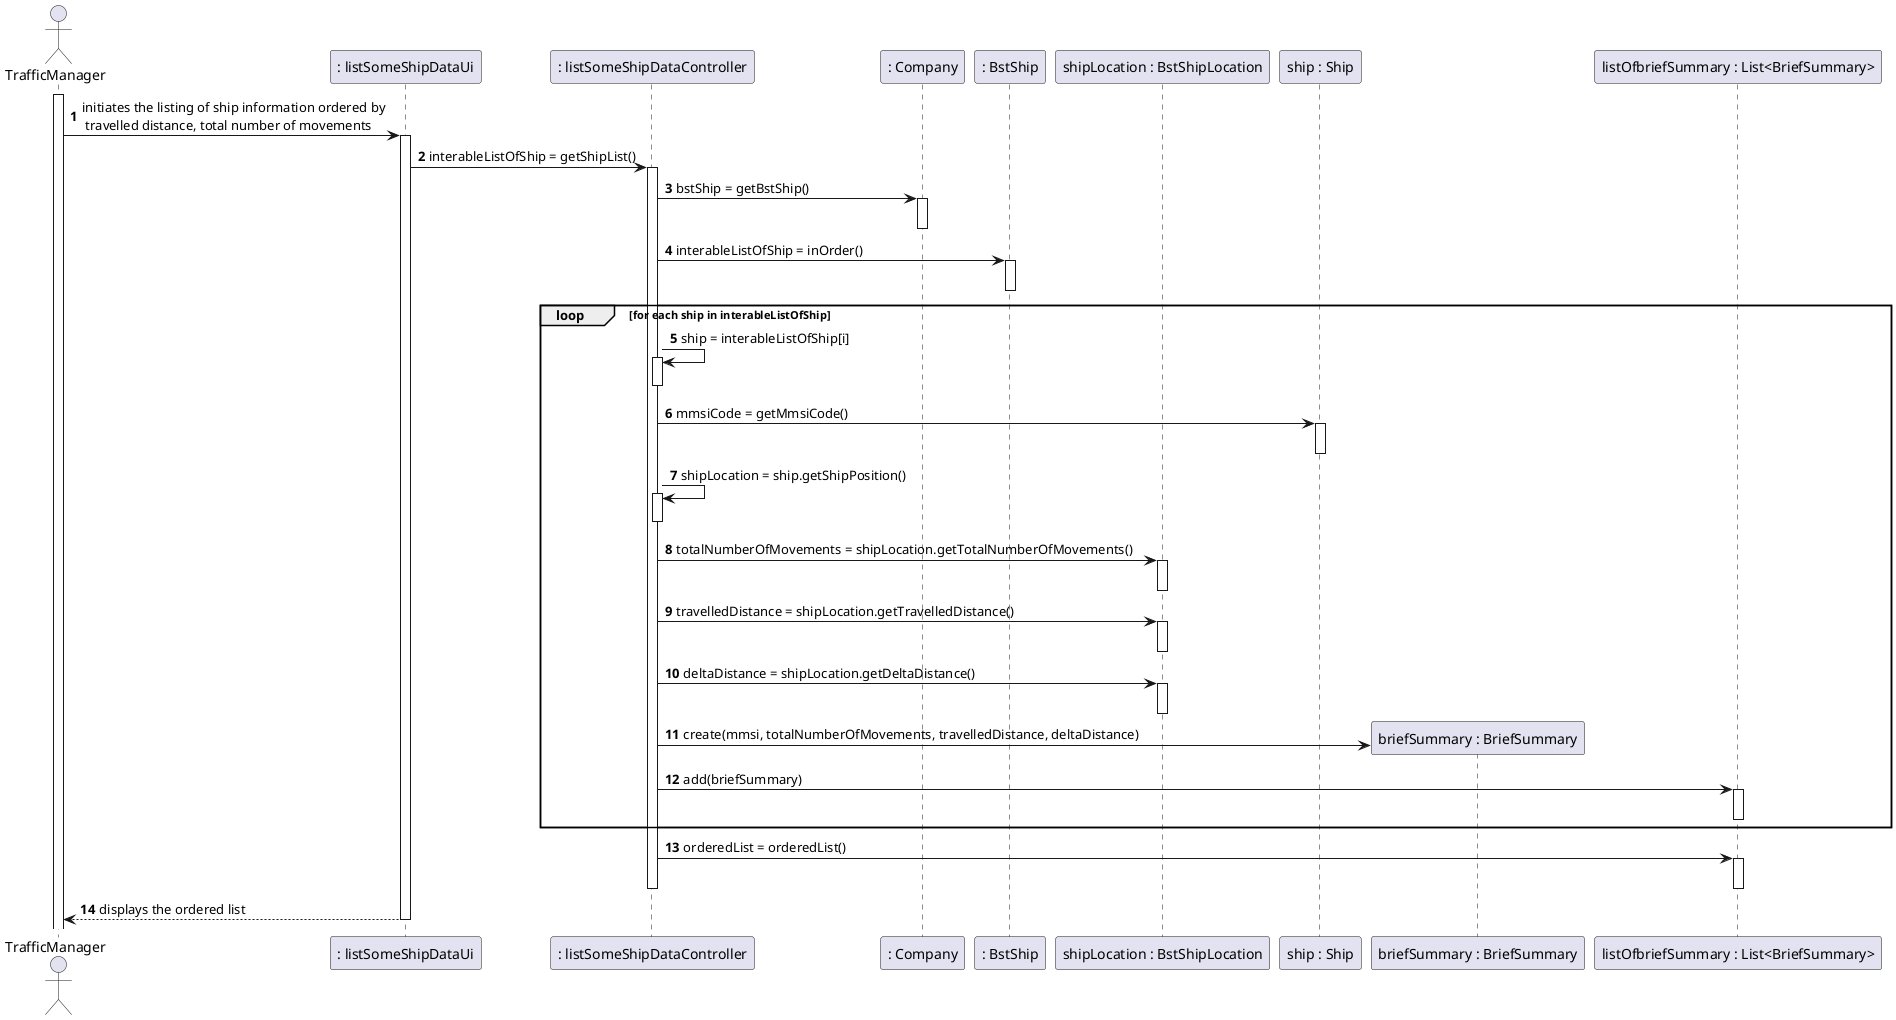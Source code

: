 @startuml
'https://plantuml.com/sequence-diagram

actor TrafficManager as TM
participant ": listSomeShipDataUi" as UI
participant ": listSomeShipDataController" as CTR
participant ": Company" as COMP
participant ": BstShip" as BST
participant "shipLocation : BstShipLocation" as BSTL
participant "ship : Ship" as SHIP
participant "briefSummary : BriefSummary" as BS
participant "listOfbriefSummary : List<BriefSummary>" as LIST

autonumber
activate TM
TM -> UI: initiates the listing of ship information ordered by \n travelled distance, total number of movements
activate UI
UI -> CTR : interableListOfShip = getShipList()
activate CTR
CTR -> COMP : bstShip = getBstShip()
activate COMP
deactivate COMP
CTR -> BST : interableListOfShip = inOrder()
activate BST
deactivate BST
loop for each ship in interableListOfShip
CTR -> CTR : ship = interableListOfShip[i]
activate CTR
deactivate CTR
CTR -> SHIP : mmsiCode = getMmsiCode()
activate SHIP
deactivate SHIP
CTR -> CTR : shipLocation = ship.getShipPosition()
activate CTR
deactivate CTR
CTR -> BSTL : totalNumberOfMovements = shipLocation.getTotalNumberOfMovements()
activate BSTL
deactivate BSTL
CTR -> BSTL : travelledDistance = shipLocation.getTravelledDistance()
activate BSTL
deactivate BSTL
CTR -> BSTL : deltaDistance = shipLocation.getDeltaDistance()
activate BSTL
deactivate BSTL

CTR -> BS** : create(mmsi, totalNumberOfMovements, travelledDistance, deltaDistance)
CTR -> LIST : add(briefSummary)
activate LIST
deactivate LIST
end

CTR-> LIST : orderedList = orderedList()
activate LIST
deactivate LIST

deactivate CTR

UI --> TM : displays the ordered list
deactivate UI

@enduml